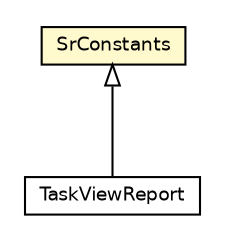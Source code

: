 #!/usr/local/bin/dot
#
# Class diagram 
# Generated by UMLGraph version R5_6 (http://www.umlgraph.org/)
#

digraph G {
	edge [fontname="Helvetica",fontsize=10,labelfontname="Helvetica",labelfontsize=10];
	node [fontname="Helvetica",fontsize=10,shape=plaintext];
	nodesep=0.25;
	ranksep=0.5;
	// net.ljcomputing.sr.model.TaskViewReport
	c51 [label=<<table title="net.ljcomputing.sr.model.TaskViewReport" border="0" cellborder="1" cellspacing="0" cellpadding="2" port="p" href="./TaskViewReport.html">
		<tr><td><table border="0" cellspacing="0" cellpadding="1">
<tr><td align="center" balign="center"> TaskViewReport </td></tr>
		</table></td></tr>
		</table>>, URL="./TaskViewReport.html", fontname="Helvetica", fontcolor="black", fontsize=9.0];
	// net.ljcomputing.sr.model.SrConstants
	c53 [label=<<table title="net.ljcomputing.sr.model.SrConstants" border="0" cellborder="1" cellspacing="0" cellpadding="2" port="p" bgcolor="lemonChiffon" href="./SrConstants.html">
		<tr><td><table border="0" cellspacing="0" cellpadding="1">
<tr><td align="center" balign="center"> SrConstants </td></tr>
		</table></td></tr>
		</table>>, URL="./SrConstants.html", fontname="Helvetica", fontcolor="black", fontsize=9.0];
	//net.ljcomputing.sr.model.TaskViewReport extends net.ljcomputing.sr.model.SrConstants
	c53:p -> c51:p [dir=back,arrowtail=empty];
}


